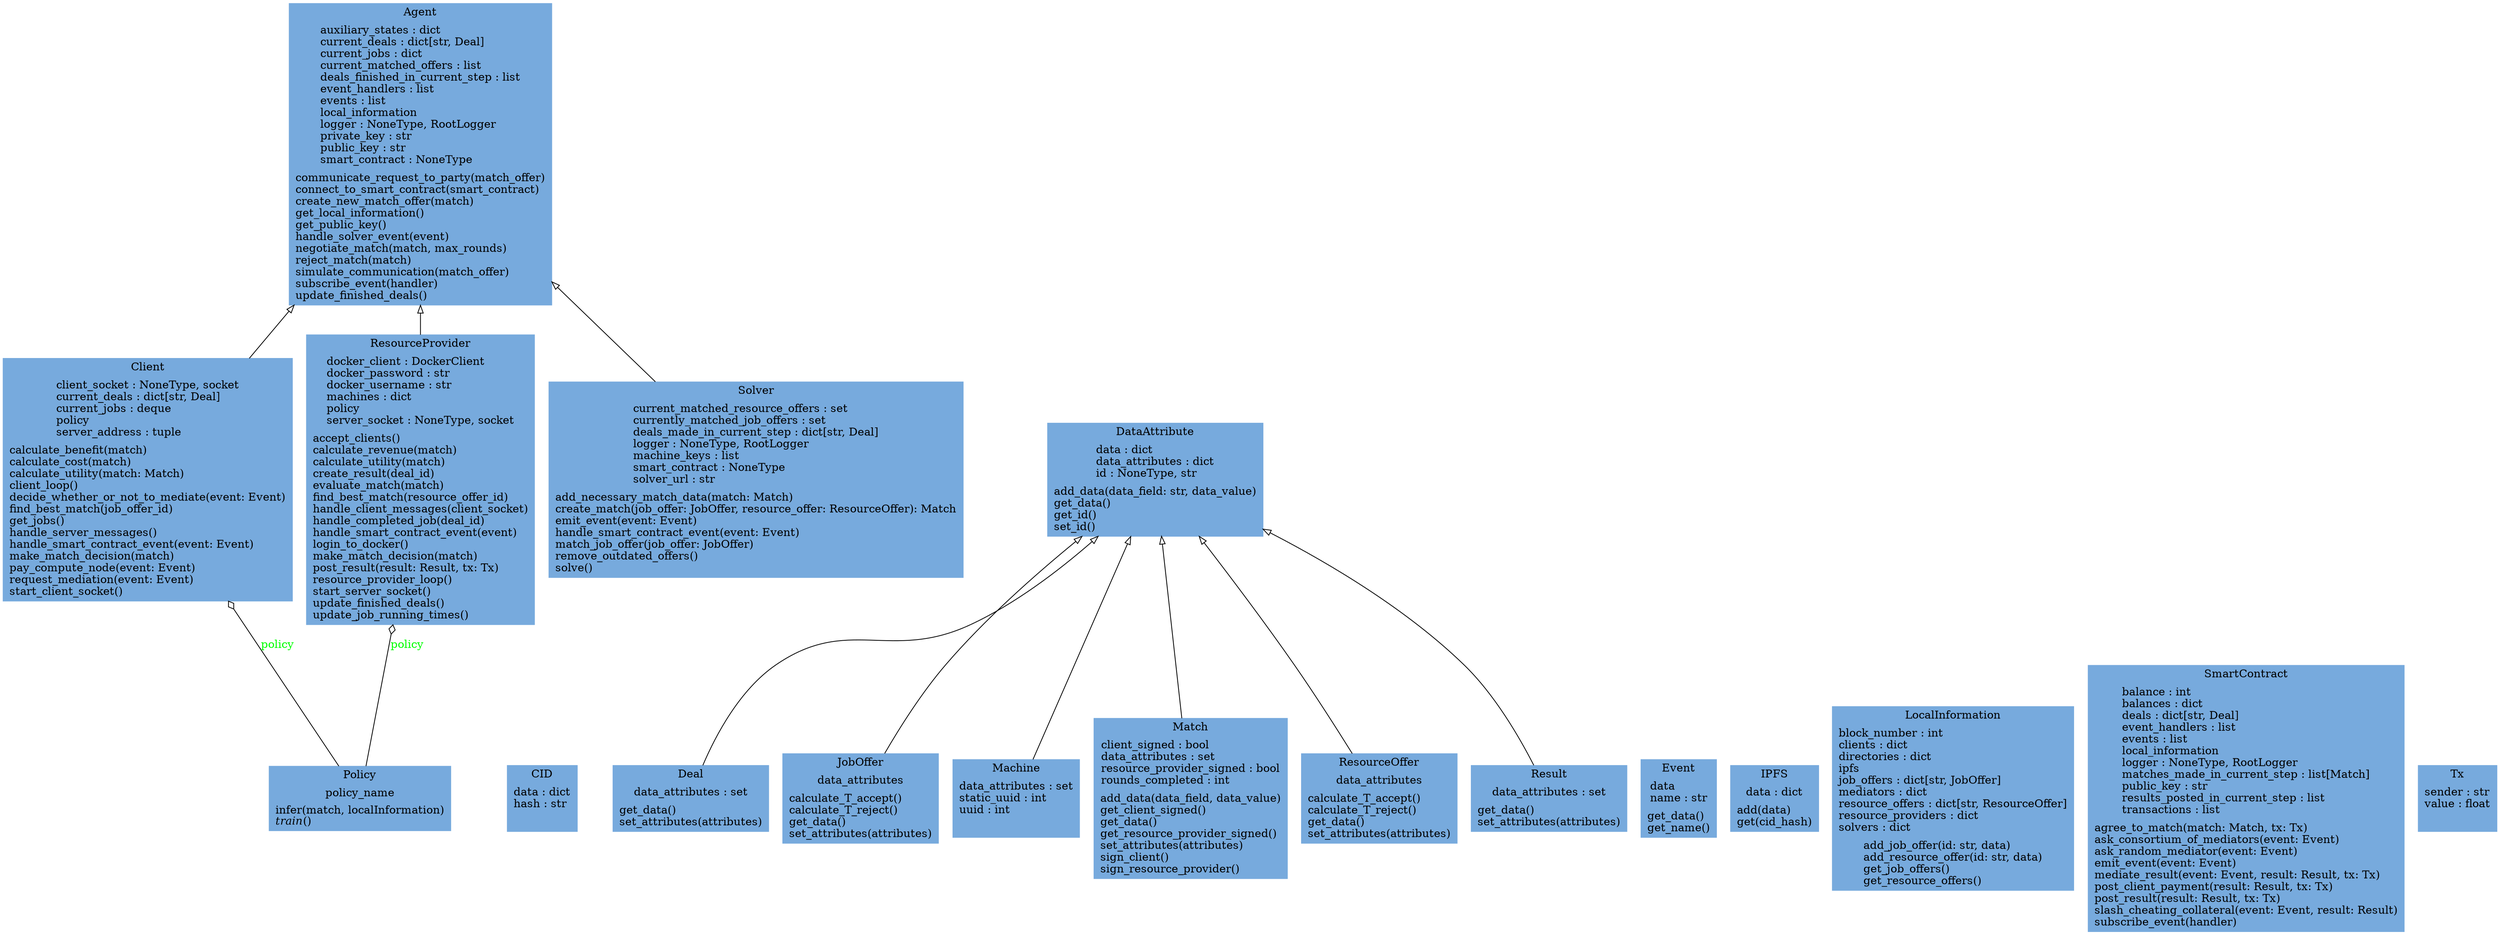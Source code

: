 digraph "classes_coophive" {
rankdir=BT
charset="utf-8"
"coophive.agent.Agent" [color="#77AADD", fontcolor="black", label=<{Agent|auxiliary_states : dict<br ALIGN="LEFT"/>current_deals : dict[str, Deal]<br ALIGN="LEFT"/>current_jobs : dict<br ALIGN="LEFT"/>current_matched_offers : list<br ALIGN="LEFT"/>deals_finished_in_current_step : list<br ALIGN="LEFT"/>event_handlers : list<br ALIGN="LEFT"/>events : list<br ALIGN="LEFT"/>local_information<br ALIGN="LEFT"/>logger : NoneType, RootLogger<br ALIGN="LEFT"/>private_key : str<br ALIGN="LEFT"/>public_key : str<br ALIGN="LEFT"/>smart_contract : NoneType<br ALIGN="LEFT"/>|communicate_request_to_party(match_offer)<br ALIGN="LEFT"/>connect_to_smart_contract(smart_contract)<br ALIGN="LEFT"/>create_new_match_offer(match)<br ALIGN="LEFT"/>get_local_information()<br ALIGN="LEFT"/>get_public_key()<br ALIGN="LEFT"/>handle_solver_event(event)<br ALIGN="LEFT"/>negotiate_match(match, max_rounds)<br ALIGN="LEFT"/>reject_match(match)<br ALIGN="LEFT"/>simulate_communication(match_offer)<br ALIGN="LEFT"/>subscribe_event(handler)<br ALIGN="LEFT"/>update_finished_deals()<br ALIGN="LEFT"/>}>, shape="record", style="filled"];
"coophive.agent.CID" [color="#77AADD", fontcolor="black", label=<{CID|data : dict<br ALIGN="LEFT"/>hash : str<br ALIGN="LEFT"/>|}>, shape="record", style="filled"];
"coophive.client.Client" [color="#77AADD", fontcolor="black", label=<{Client|client_socket : NoneType, socket<br ALIGN="LEFT"/>current_deals : dict[str, Deal]<br ALIGN="LEFT"/>current_jobs : deque<br ALIGN="LEFT"/>policy<br ALIGN="LEFT"/>server_address : tuple<br ALIGN="LEFT"/>|calculate_benefit(match)<br ALIGN="LEFT"/>calculate_cost(match)<br ALIGN="LEFT"/>calculate_utility(match: Match)<br ALIGN="LEFT"/>client_loop()<br ALIGN="LEFT"/>decide_whether_or_not_to_mediate(event: Event)<br ALIGN="LEFT"/>find_best_match(job_offer_id)<br ALIGN="LEFT"/>get_jobs()<br ALIGN="LEFT"/>handle_server_messages()<br ALIGN="LEFT"/>handle_smart_contract_event(event: Event)<br ALIGN="LEFT"/>make_match_decision(match)<br ALIGN="LEFT"/>pay_compute_node(event: Event)<br ALIGN="LEFT"/>request_mediation(event: Event)<br ALIGN="LEFT"/>start_client_socket()<br ALIGN="LEFT"/>}>, shape="record", style="filled"];
"coophive.data_attribute.DataAttribute" [color="#77AADD", fontcolor="black", label=<{DataAttribute|data : dict<br ALIGN="LEFT"/>data_attributes : dict<br ALIGN="LEFT"/>id : NoneType, str<br ALIGN="LEFT"/>|add_data(data_field: str, data_value)<br ALIGN="LEFT"/>get_data()<br ALIGN="LEFT"/>get_id()<br ALIGN="LEFT"/>set_id()<br ALIGN="LEFT"/>}>, shape="record", style="filled"];
"coophive.deal.Deal" [color="#77AADD", fontcolor="black", label=<{Deal|data_attributes : set<br ALIGN="LEFT"/>|get_data()<br ALIGN="LEFT"/>set_attributes(attributes)<br ALIGN="LEFT"/>}>, shape="record", style="filled"];
"coophive.event.Event" [color="#77AADD", fontcolor="black", label=<{Event|data<br ALIGN="LEFT"/>name : str<br ALIGN="LEFT"/>|get_data()<br ALIGN="LEFT"/>get_name()<br ALIGN="LEFT"/>}>, shape="record", style="filled"];
"coophive.agent.IPFS" [color="#77AADD", fontcolor="black", label=<{IPFS|data : dict<br ALIGN="LEFT"/>|add(data)<br ALIGN="LEFT"/>get(cid_hash)<br ALIGN="LEFT"/>}>, shape="record", style="filled"];
"coophive.job_offer.JobOffer" [color="#77AADD", fontcolor="black", label=<{JobOffer|data_attributes<br ALIGN="LEFT"/>|calculate_T_accept()<br ALIGN="LEFT"/>calculate_T_reject()<br ALIGN="LEFT"/>get_data()<br ALIGN="LEFT"/>set_attributes(attributes)<br ALIGN="LEFT"/>}>, shape="record", style="filled"];
"coophive.agent.LocalInformation" [color="#77AADD", fontcolor="black", label=<{LocalInformation|block_number : int<br ALIGN="LEFT"/>clients : dict<br ALIGN="LEFT"/>directories : dict<br ALIGN="LEFT"/>ipfs<br ALIGN="LEFT"/>job_offers : dict[str, JobOffer]<br ALIGN="LEFT"/>mediators : dict<br ALIGN="LEFT"/>resource_offers : dict[str, ResourceOffer]<br ALIGN="LEFT"/>resource_providers : dict<br ALIGN="LEFT"/>solvers : dict<br ALIGN="LEFT"/>|add_job_offer(id: str, data)<br ALIGN="LEFT"/>add_resource_offer(id: str, data)<br ALIGN="LEFT"/>get_job_offers()<br ALIGN="LEFT"/>get_resource_offers()<br ALIGN="LEFT"/>}>, shape="record", style="filled"];
"coophive.machine.Machine" [color="#77AADD", fontcolor="black", label=<{Machine|data_attributes : set<br ALIGN="LEFT"/>static_uuid : int<br ALIGN="LEFT"/>uuid : int<br ALIGN="LEFT"/>|}>, shape="record", style="filled"];
"coophive.match.Match" [color="#77AADD", fontcolor="black", label=<{Match|client_signed : bool<br ALIGN="LEFT"/>data_attributes : set<br ALIGN="LEFT"/>resource_provider_signed : bool<br ALIGN="LEFT"/>rounds_completed : int<br ALIGN="LEFT"/>|add_data(data_field, data_value)<br ALIGN="LEFT"/>get_client_signed()<br ALIGN="LEFT"/>get_data()<br ALIGN="LEFT"/>get_resource_provider_signed()<br ALIGN="LEFT"/>set_attributes(attributes)<br ALIGN="LEFT"/>sign_client()<br ALIGN="LEFT"/>sign_resource_provider()<br ALIGN="LEFT"/>}>, shape="record", style="filled"];
"coophive.policy.Policy" [color="#77AADD", fontcolor="black", label=<{Policy|policy_name<br ALIGN="LEFT"/>|infer(match, localInformation)<br ALIGN="LEFT"/><I>train</I>()<br ALIGN="LEFT"/>}>, shape="record", style="filled"];
"coophive.resource_offer.ResourceOffer" [color="#77AADD", fontcolor="black", label=<{ResourceOffer|data_attributes<br ALIGN="LEFT"/>|calculate_T_accept()<br ALIGN="LEFT"/>calculate_T_reject()<br ALIGN="LEFT"/>get_data()<br ALIGN="LEFT"/>set_attributes(attributes)<br ALIGN="LEFT"/>}>, shape="record", style="filled"];
"coophive.resource_provider.ResourceProvider" [color="#77AADD", fontcolor="black", label=<{ResourceProvider|docker_client : DockerClient<br ALIGN="LEFT"/>docker_password : str<br ALIGN="LEFT"/>docker_username : str<br ALIGN="LEFT"/>machines : dict<br ALIGN="LEFT"/>policy<br ALIGN="LEFT"/>server_socket : NoneType, socket<br ALIGN="LEFT"/>|accept_clients()<br ALIGN="LEFT"/>calculate_revenue(match)<br ALIGN="LEFT"/>calculate_utility(match)<br ALIGN="LEFT"/>create_result(deal_id)<br ALIGN="LEFT"/>evaluate_match(match)<br ALIGN="LEFT"/>find_best_match(resource_offer_id)<br ALIGN="LEFT"/>handle_client_messages(client_socket)<br ALIGN="LEFT"/>handle_completed_job(deal_id)<br ALIGN="LEFT"/>handle_smart_contract_event(event)<br ALIGN="LEFT"/>login_to_docker()<br ALIGN="LEFT"/>make_match_decision(match)<br ALIGN="LEFT"/>post_result(result: Result, tx: Tx)<br ALIGN="LEFT"/>resource_provider_loop()<br ALIGN="LEFT"/>start_server_socket()<br ALIGN="LEFT"/>update_finished_deals()<br ALIGN="LEFT"/>update_job_running_times()<br ALIGN="LEFT"/>}>, shape="record", style="filled"];
"coophive.result.Result" [color="#77AADD", fontcolor="black", label=<{Result|data_attributes : set<br ALIGN="LEFT"/>|get_data()<br ALIGN="LEFT"/>set_attributes(attributes)<br ALIGN="LEFT"/>}>, shape="record", style="filled"];
"coophive.smart_contract.SmartContract" [color="#77AADD", fontcolor="black", label=<{SmartContract|balance : int<br ALIGN="LEFT"/>balances : dict<br ALIGN="LEFT"/>deals : dict[str, Deal]<br ALIGN="LEFT"/>event_handlers : list<br ALIGN="LEFT"/>events : list<br ALIGN="LEFT"/>local_information<br ALIGN="LEFT"/>logger : NoneType, RootLogger<br ALIGN="LEFT"/>matches_made_in_current_step : list[Match]<br ALIGN="LEFT"/>public_key : str<br ALIGN="LEFT"/>results_posted_in_current_step : list<br ALIGN="LEFT"/>transactions : list<br ALIGN="LEFT"/>|agree_to_match(match: Match, tx: Tx)<br ALIGN="LEFT"/>ask_consortium_of_mediators(event: Event)<br ALIGN="LEFT"/>ask_random_mediator(event: Event)<br ALIGN="LEFT"/>emit_event(event: Event)<br ALIGN="LEFT"/>mediate_result(event: Event, result: Result, tx: Tx)<br ALIGN="LEFT"/>post_client_payment(result: Result, tx: Tx)<br ALIGN="LEFT"/>post_result(result: Result, tx: Tx)<br ALIGN="LEFT"/>slash_cheating_collateral(event: Event, result: Result)<br ALIGN="LEFT"/>subscribe_event(handler)<br ALIGN="LEFT"/>}>, shape="record", style="filled"];
"coophive.solver.Solver" [color="#77AADD", fontcolor="black", label=<{Solver|current_matched_resource_offers : set<br ALIGN="LEFT"/>currently_matched_job_offers : set<br ALIGN="LEFT"/>deals_made_in_current_step : dict[str, Deal]<br ALIGN="LEFT"/>logger : NoneType, RootLogger<br ALIGN="LEFT"/>machine_keys : list<br ALIGN="LEFT"/>smart_contract : NoneType<br ALIGN="LEFT"/>solver_url : str<br ALIGN="LEFT"/>|add_necessary_match_data(match: Match)<br ALIGN="LEFT"/>create_match(job_offer: JobOffer, resource_offer: ResourceOffer): Match<br ALIGN="LEFT"/>emit_event(event: Event)<br ALIGN="LEFT"/>handle_smart_contract_event(event: Event)<br ALIGN="LEFT"/>match_job_offer(job_offer: JobOffer)<br ALIGN="LEFT"/>remove_outdated_offers()<br ALIGN="LEFT"/>solve()<br ALIGN="LEFT"/>}>, shape="record", style="filled"];
"coophive.utils.Tx" [color="#77AADD", fontcolor="black", label=<{Tx|sender : str<br ALIGN="LEFT"/>value : float<br ALIGN="LEFT"/>|}>, shape="record", style="filled"];
"coophive.client.Client" -> "coophive.agent.Agent" [arrowhead="empty", arrowtail="none"];
"coophive.deal.Deal" -> "coophive.data_attribute.DataAttribute" [arrowhead="empty", arrowtail="none"];
"coophive.job_offer.JobOffer" -> "coophive.data_attribute.DataAttribute" [arrowhead="empty", arrowtail="none"];
"coophive.machine.Machine" -> "coophive.data_attribute.DataAttribute" [arrowhead="empty", arrowtail="none"];
"coophive.match.Match" -> "coophive.data_attribute.DataAttribute" [arrowhead="empty", arrowtail="none"];
"coophive.resource_offer.ResourceOffer" -> "coophive.data_attribute.DataAttribute" [arrowhead="empty", arrowtail="none"];
"coophive.resource_provider.ResourceProvider" -> "coophive.agent.Agent" [arrowhead="empty", arrowtail="none"];
"coophive.result.Result" -> "coophive.data_attribute.DataAttribute" [arrowhead="empty", arrowtail="none"];
"coophive.solver.Solver" -> "coophive.agent.Agent" [arrowhead="empty", arrowtail="none"];
"coophive.policy.Policy" -> "coophive.client.Client" [arrowhead="odiamond", arrowtail="none", fontcolor="green", label="policy", style="solid"];
"coophive.policy.Policy" -> "coophive.resource_provider.ResourceProvider" [arrowhead="odiamond", arrowtail="none", fontcolor="green", label="policy", style="solid"];
}

